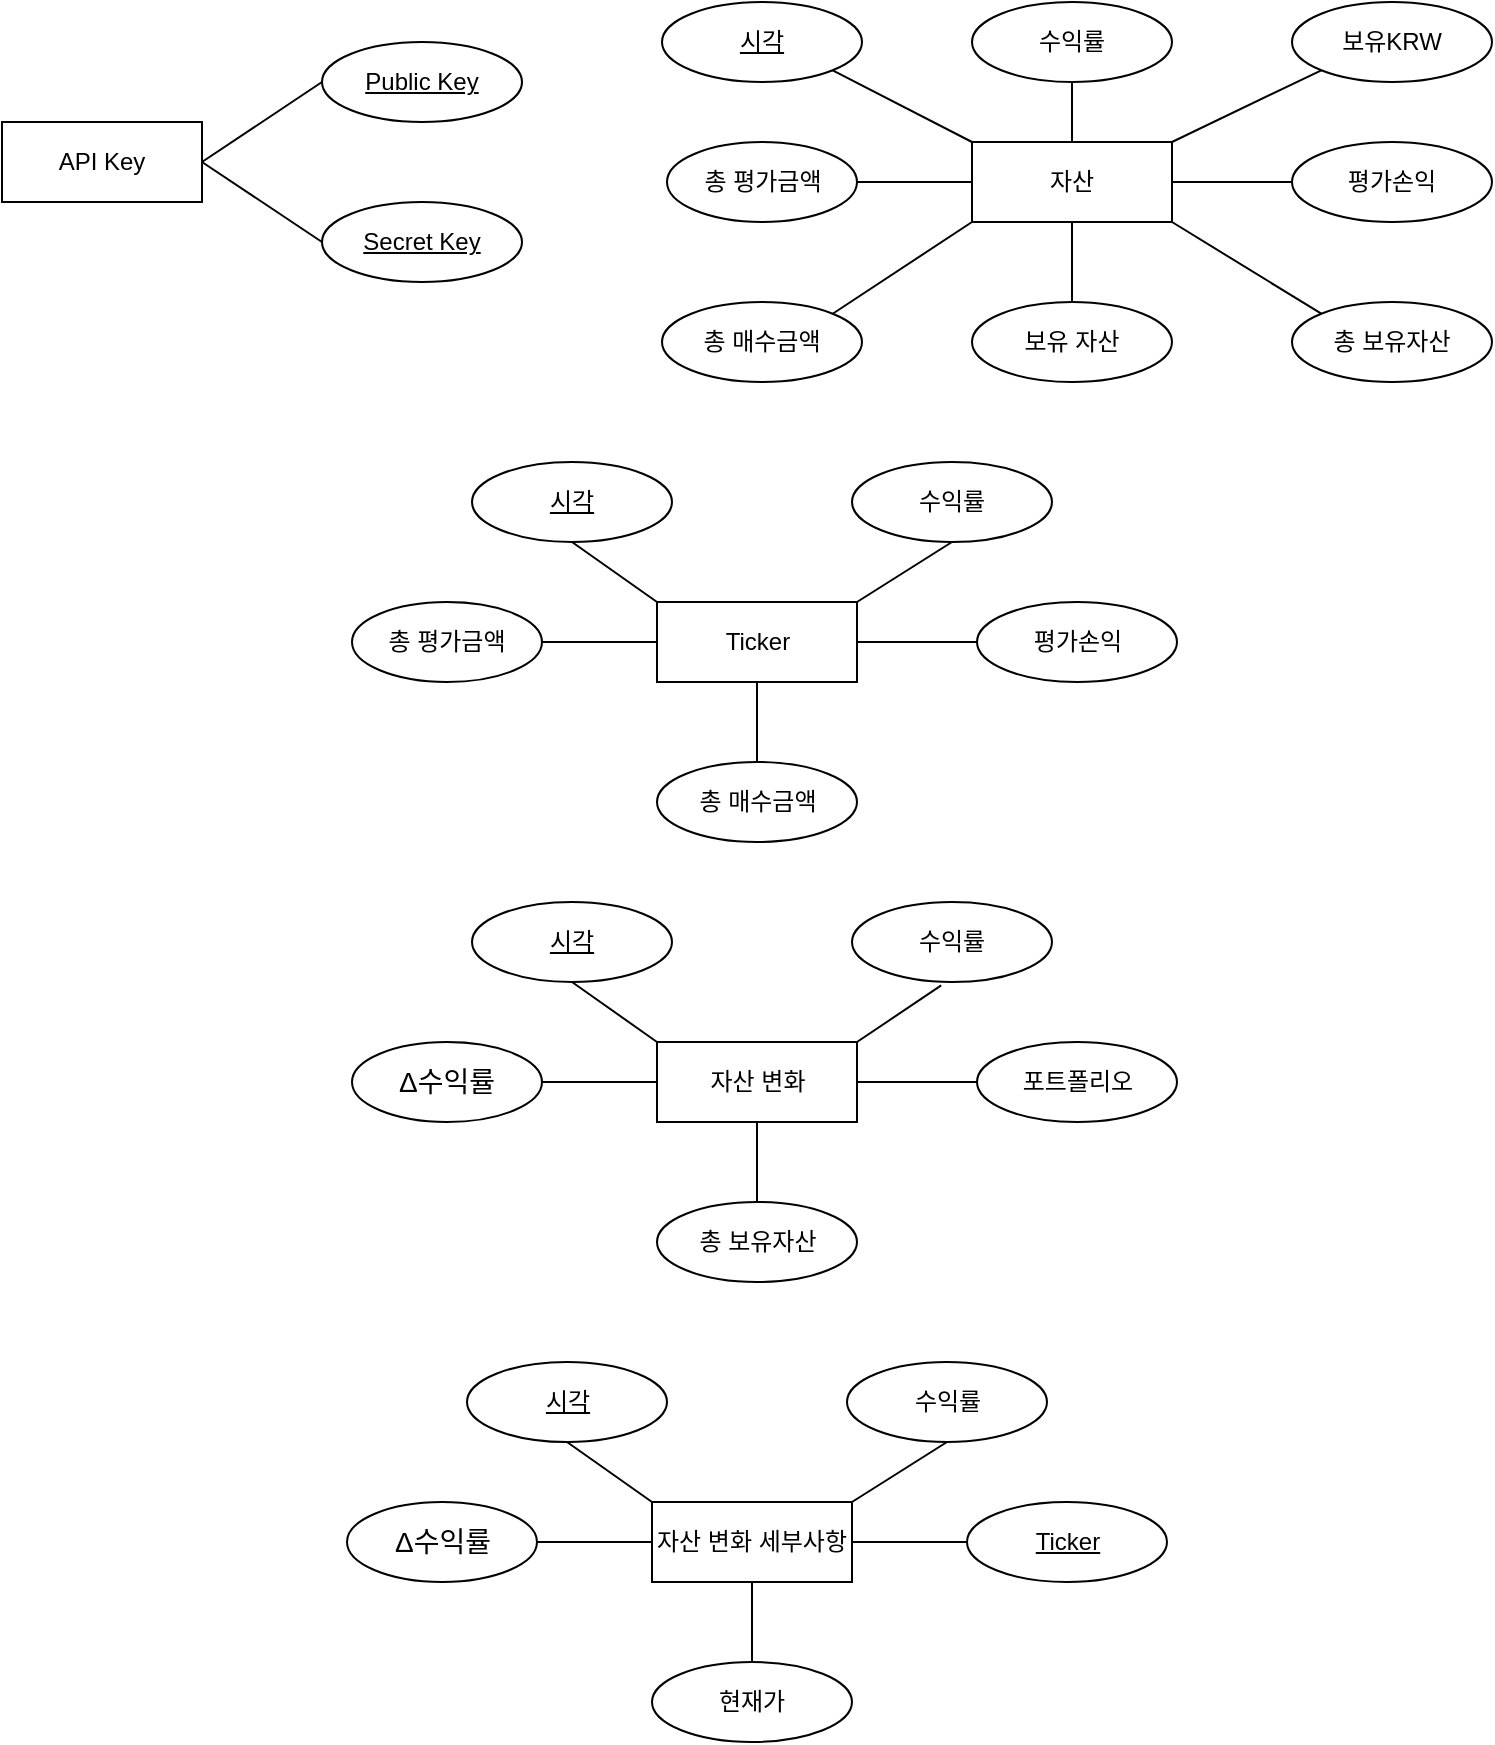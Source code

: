 <mxfile version="18.0.5" type="github">
  <diagram id="R2lEEEUBdFMjLlhIrx00" name="Page-1">
    <mxGraphModel dx="1273" dy="780" grid="1" gridSize="10" guides="1" tooltips="1" connect="1" arrows="1" fold="1" page="1" pageScale="1" pageWidth="850" pageHeight="1100" math="0" shadow="0" extFonts="Permanent Marker^https://fonts.googleapis.com/css?family=Permanent+Marker">
      <root>
        <mxCell id="0" />
        <mxCell id="1" parent="0" />
        <mxCell id="fZUxE8GodiSFgt1cu9SF-1" value="자산" style="whiteSpace=wrap;html=1;align=center;" parent="1" vertex="1">
          <mxGeometry x="525" y="170" width="100" height="40" as="geometry" />
        </mxCell>
        <mxCell id="fZUxE8GodiSFgt1cu9SF-2" value="보유KRW" style="ellipse;whiteSpace=wrap;html=1;align=center;" parent="1" vertex="1">
          <mxGeometry x="685" y="100" width="100" height="40" as="geometry" />
        </mxCell>
        <mxCell id="fZUxE8GodiSFgt1cu9SF-3" value="총 보유자산" style="ellipse;whiteSpace=wrap;html=1;align=center;" parent="1" vertex="1">
          <mxGeometry x="685" y="250" width="100" height="40" as="geometry" />
        </mxCell>
        <mxCell id="fZUxE8GodiSFgt1cu9SF-4" value="총 매수금액" style="ellipse;whiteSpace=wrap;html=1;align=center;" parent="1" vertex="1">
          <mxGeometry x="370" y="250" width="100" height="40" as="geometry" />
        </mxCell>
        <mxCell id="fZUxE8GodiSFgt1cu9SF-5" value="총 평가금액" style="ellipse;whiteSpace=wrap;html=1;align=center;" parent="1" vertex="1">
          <mxGeometry x="372.5" y="170" width="95" height="40" as="geometry" />
        </mxCell>
        <mxCell id="fZUxE8GodiSFgt1cu9SF-6" value="평가손익" style="ellipse;whiteSpace=wrap;html=1;align=center;" parent="1" vertex="1">
          <mxGeometry x="685" y="170" width="100" height="40" as="geometry" />
        </mxCell>
        <mxCell id="fZUxE8GodiSFgt1cu9SF-7" value="수익률" style="ellipse;whiteSpace=wrap;html=1;align=center;" parent="1" vertex="1">
          <mxGeometry x="525" y="100" width="100" height="40" as="geometry" />
        </mxCell>
        <mxCell id="fZUxE8GodiSFgt1cu9SF-8" value="보유 자산" style="ellipse;whiteSpace=wrap;html=1;align=center;" parent="1" vertex="1">
          <mxGeometry x="525" y="250" width="100" height="40" as="geometry" />
        </mxCell>
        <mxCell id="fZUxE8GodiSFgt1cu9SF-17" value="시각" style="ellipse;whiteSpace=wrap;html=1;align=center;fontStyle=4;" parent="1" vertex="1">
          <mxGeometry x="370" y="100" width="100" height="40" as="geometry" />
        </mxCell>
        <mxCell id="fZUxE8GodiSFgt1cu9SF-19" value="" style="endArrow=none;html=1;rounded=0;exitX=0;exitY=0;exitDx=0;exitDy=0;entryX=1;entryY=1;entryDx=0;entryDy=0;" parent="1" source="fZUxE8GodiSFgt1cu9SF-1" target="fZUxE8GodiSFgt1cu9SF-17" edge="1">
          <mxGeometry width="50" height="50" relative="1" as="geometry">
            <mxPoint x="475" y="390" as="sourcePoint" />
            <mxPoint x="515" y="140" as="targetPoint" />
          </mxGeometry>
        </mxCell>
        <mxCell id="fZUxE8GodiSFgt1cu9SF-25" value="" style="endArrow=none;html=1;rounded=0;exitX=0;exitY=0.5;exitDx=0;exitDy=0;entryX=1;entryY=0.5;entryDx=0;entryDy=0;" parent="1" source="fZUxE8GodiSFgt1cu9SF-1" target="fZUxE8GodiSFgt1cu9SF-5" edge="1">
          <mxGeometry width="50" height="50" relative="1" as="geometry">
            <mxPoint x="555" y="200" as="sourcePoint" />
            <mxPoint x="500" y="150" as="targetPoint" />
          </mxGeometry>
        </mxCell>
        <mxCell id="fZUxE8GodiSFgt1cu9SF-26" value="" style="endArrow=none;html=1;rounded=0;exitX=0;exitY=1;exitDx=0;exitDy=0;entryX=1;entryY=0;entryDx=0;entryDy=0;" parent="1" source="fZUxE8GodiSFgt1cu9SF-1" target="fZUxE8GodiSFgt1cu9SF-4" edge="1">
          <mxGeometry width="50" height="50" relative="1" as="geometry">
            <mxPoint x="565" y="210" as="sourcePoint" />
            <mxPoint x="510" y="160" as="targetPoint" />
          </mxGeometry>
        </mxCell>
        <mxCell id="fZUxE8GodiSFgt1cu9SF-27" value="" style="endArrow=none;html=1;rounded=0;exitX=0;exitY=1;exitDx=0;exitDy=0;entryX=1;entryY=0;entryDx=0;entryDy=0;" parent="1" source="fZUxE8GodiSFgt1cu9SF-2" target="fZUxE8GodiSFgt1cu9SF-1" edge="1">
          <mxGeometry width="50" height="50" relative="1" as="geometry">
            <mxPoint x="575" y="220" as="sourcePoint" />
            <mxPoint x="710" y="370" as="targetPoint" />
          </mxGeometry>
        </mxCell>
        <mxCell id="fZUxE8GodiSFgt1cu9SF-28" value="" style="endArrow=none;html=1;rounded=0;exitX=0;exitY=0;exitDx=0;exitDy=0;entryX=1;entryY=1;entryDx=0;entryDy=0;" parent="1" source="fZUxE8GodiSFgt1cu9SF-3" target="fZUxE8GodiSFgt1cu9SF-1" edge="1">
          <mxGeometry width="50" height="50" relative="1" as="geometry">
            <mxPoint x="585" y="230" as="sourcePoint" />
            <mxPoint x="530" y="180" as="targetPoint" />
          </mxGeometry>
        </mxCell>
        <mxCell id="fZUxE8GodiSFgt1cu9SF-29" value="" style="endArrow=none;html=1;rounded=0;exitX=0.5;exitY=0;exitDx=0;exitDy=0;entryX=0.5;entryY=1;entryDx=0;entryDy=0;" parent="1" source="fZUxE8GodiSFgt1cu9SF-1" target="fZUxE8GodiSFgt1cu9SF-7" edge="1">
          <mxGeometry width="50" height="50" relative="1" as="geometry">
            <mxPoint x="595" y="240" as="sourcePoint" />
            <mxPoint x="540" y="190" as="targetPoint" />
          </mxGeometry>
        </mxCell>
        <mxCell id="fZUxE8GodiSFgt1cu9SF-30" value="" style="endArrow=none;html=1;rounded=0;exitX=0.5;exitY=1;exitDx=0;exitDy=0;entryX=0.5;entryY=0;entryDx=0;entryDy=0;" parent="1" source="fZUxE8GodiSFgt1cu9SF-1" target="fZUxE8GodiSFgt1cu9SF-8" edge="1">
          <mxGeometry width="50" height="50" relative="1" as="geometry">
            <mxPoint x="605" y="250" as="sourcePoint" />
            <mxPoint x="550" y="200" as="targetPoint" />
          </mxGeometry>
        </mxCell>
        <mxCell id="fZUxE8GodiSFgt1cu9SF-31" value="" style="endArrow=none;html=1;rounded=0;exitX=1;exitY=0.5;exitDx=0;exitDy=0;entryX=0;entryY=0.5;entryDx=0;entryDy=0;" parent="1" source="fZUxE8GodiSFgt1cu9SF-1" target="fZUxE8GodiSFgt1cu9SF-6" edge="1">
          <mxGeometry width="50" height="50" relative="1" as="geometry">
            <mxPoint x="615" y="260" as="sourcePoint" />
            <mxPoint x="560" y="210" as="targetPoint" />
          </mxGeometry>
        </mxCell>
        <mxCell id="fZUxE8GodiSFgt1cu9SF-35" value="Ticker" style="whiteSpace=wrap;html=1;align=center;" parent="1" vertex="1">
          <mxGeometry x="367.5" y="400" width="100" height="40" as="geometry" />
        </mxCell>
        <mxCell id="fZUxE8GodiSFgt1cu9SF-38" value="총 매수금액" style="ellipse;whiteSpace=wrap;html=1;align=center;" parent="1" vertex="1">
          <mxGeometry x="367.5" y="480" width="100" height="40" as="geometry" />
        </mxCell>
        <mxCell id="fZUxE8GodiSFgt1cu9SF-39" value="총 평가금액" style="ellipse;whiteSpace=wrap;html=1;align=center;" parent="1" vertex="1">
          <mxGeometry x="215" y="400" width="95" height="40" as="geometry" />
        </mxCell>
        <mxCell id="fZUxE8GodiSFgt1cu9SF-40" value="평가손익" style="ellipse;whiteSpace=wrap;html=1;align=center;" parent="1" vertex="1">
          <mxGeometry x="527.5" y="400" width="100" height="40" as="geometry" />
        </mxCell>
        <mxCell id="fZUxE8GodiSFgt1cu9SF-41" value="수익률" style="ellipse;whiteSpace=wrap;html=1;align=center;" parent="1" vertex="1">
          <mxGeometry x="465" y="330" width="100" height="40" as="geometry" />
        </mxCell>
        <mxCell id="fZUxE8GodiSFgt1cu9SF-43" value="시각" style="ellipse;whiteSpace=wrap;html=1;align=center;fontStyle=4;" parent="1" vertex="1">
          <mxGeometry x="275" y="330" width="100" height="40" as="geometry" />
        </mxCell>
        <mxCell id="fZUxE8GodiSFgt1cu9SF-44" value="" style="endArrow=none;html=1;rounded=0;exitX=0;exitY=0;exitDx=0;exitDy=0;entryX=0.5;entryY=1;entryDx=0;entryDy=0;" parent="1" source="fZUxE8GodiSFgt1cu9SF-35" target="fZUxE8GodiSFgt1cu9SF-43" edge="1">
          <mxGeometry width="50" height="50" relative="1" as="geometry">
            <mxPoint x="317.5" y="620" as="sourcePoint" />
            <mxPoint x="357.5" y="370" as="targetPoint" />
          </mxGeometry>
        </mxCell>
        <mxCell id="fZUxE8GodiSFgt1cu9SF-45" value="" style="endArrow=none;html=1;rounded=0;exitX=0;exitY=0.5;exitDx=0;exitDy=0;entryX=1;entryY=0.5;entryDx=0;entryDy=0;" parent="1" source="fZUxE8GodiSFgt1cu9SF-35" target="fZUxE8GodiSFgt1cu9SF-39" edge="1">
          <mxGeometry width="50" height="50" relative="1" as="geometry">
            <mxPoint x="397.5" y="430" as="sourcePoint" />
            <mxPoint x="342.5" y="380" as="targetPoint" />
          </mxGeometry>
        </mxCell>
        <mxCell id="fZUxE8GodiSFgt1cu9SF-46" value="" style="endArrow=none;html=1;rounded=0;exitX=0.5;exitY=1;exitDx=0;exitDy=0;entryX=0.5;entryY=0;entryDx=0;entryDy=0;" parent="1" source="fZUxE8GodiSFgt1cu9SF-35" target="fZUxE8GodiSFgt1cu9SF-38" edge="1">
          <mxGeometry width="50" height="50" relative="1" as="geometry">
            <mxPoint x="407.5" y="440" as="sourcePoint" />
            <mxPoint x="352.5" y="390" as="targetPoint" />
          </mxGeometry>
        </mxCell>
        <mxCell id="fZUxE8GodiSFgt1cu9SF-49" value="" style="endArrow=none;html=1;rounded=0;exitX=1;exitY=0;exitDx=0;exitDy=0;entryX=0.5;entryY=1;entryDx=0;entryDy=0;" parent="1" source="fZUxE8GodiSFgt1cu9SF-35" target="fZUxE8GodiSFgt1cu9SF-41" edge="1">
          <mxGeometry width="50" height="50" relative="1" as="geometry">
            <mxPoint x="437.5" y="470" as="sourcePoint" />
            <mxPoint x="382.5" y="420" as="targetPoint" />
          </mxGeometry>
        </mxCell>
        <mxCell id="fZUxE8GodiSFgt1cu9SF-51" value="" style="endArrow=none;html=1;rounded=0;exitX=1;exitY=0.5;exitDx=0;exitDy=0;entryX=0;entryY=0.5;entryDx=0;entryDy=0;" parent="1" source="fZUxE8GodiSFgt1cu9SF-35" target="fZUxE8GodiSFgt1cu9SF-40" edge="1">
          <mxGeometry width="50" height="50" relative="1" as="geometry">
            <mxPoint x="457.5" y="490" as="sourcePoint" />
            <mxPoint x="402.5" y="440" as="targetPoint" />
          </mxGeometry>
        </mxCell>
        <mxCell id="ejNUEAdqmyNfgnqUW0LH-1" value="API Key" style="whiteSpace=wrap;html=1;align=center;" vertex="1" parent="1">
          <mxGeometry x="40" y="160" width="100" height="40" as="geometry" />
        </mxCell>
        <mxCell id="ejNUEAdqmyNfgnqUW0LH-2" value="Public Key" style="ellipse;whiteSpace=wrap;html=1;align=center;fontStyle=4;" vertex="1" parent="1">
          <mxGeometry x="200" y="120" width="100" height="40" as="geometry" />
        </mxCell>
        <mxCell id="ejNUEAdqmyNfgnqUW0LH-3" value="Secret Key" style="ellipse;whiteSpace=wrap;html=1;align=center;fontStyle=4;" vertex="1" parent="1">
          <mxGeometry x="200" y="200" width="100" height="40" as="geometry" />
        </mxCell>
        <mxCell id="ejNUEAdqmyNfgnqUW0LH-4" value="" style="endArrow=none;html=1;rounded=0;exitX=1;exitY=0.5;exitDx=0;exitDy=0;entryX=0;entryY=0.5;entryDx=0;entryDy=0;" edge="1" parent="1" source="ejNUEAdqmyNfgnqUW0LH-1" target="ejNUEAdqmyNfgnqUW0LH-2">
          <mxGeometry relative="1" as="geometry">
            <mxPoint x="260" y="300" as="sourcePoint" />
            <mxPoint x="420" y="300" as="targetPoint" />
          </mxGeometry>
        </mxCell>
        <mxCell id="ejNUEAdqmyNfgnqUW0LH-5" value="" style="endArrow=none;html=1;rounded=0;exitX=1;exitY=0.5;exitDx=0;exitDy=0;entryX=0;entryY=0.5;entryDx=0;entryDy=0;" edge="1" parent="1" source="ejNUEAdqmyNfgnqUW0LH-1" target="ejNUEAdqmyNfgnqUW0LH-3">
          <mxGeometry relative="1" as="geometry">
            <mxPoint x="150" y="190" as="sourcePoint" />
            <mxPoint x="210" y="150" as="targetPoint" />
          </mxGeometry>
        </mxCell>
        <mxCell id="ejNUEAdqmyNfgnqUW0LH-6" value="자산 변화" style="whiteSpace=wrap;html=1;align=center;" vertex="1" parent="1">
          <mxGeometry x="367.5" y="620" width="100" height="40" as="geometry" />
        </mxCell>
        <mxCell id="ejNUEAdqmyNfgnqUW0LH-7" value="총 보유자산" style="ellipse;whiteSpace=wrap;html=1;align=center;" vertex="1" parent="1">
          <mxGeometry x="367.5" y="700" width="100" height="40" as="geometry" />
        </mxCell>
        <mxCell id="ejNUEAdqmyNfgnqUW0LH-8" value="&lt;span style=&quot;font-family: &amp;quot;Apple SD Gothic Neo&amp;quot;, arial, sans-serif; font-size: 14px; text-align: left;&quot;&gt;Δ수익률&lt;/span&gt;" style="ellipse;whiteSpace=wrap;html=1;align=center;fontColor=default;labelBackgroundColor=default;" vertex="1" parent="1">
          <mxGeometry x="215" y="620" width="95" height="40" as="geometry" />
        </mxCell>
        <mxCell id="ejNUEAdqmyNfgnqUW0LH-9" value="포트폴리오" style="ellipse;whiteSpace=wrap;html=1;align=center;" vertex="1" parent="1">
          <mxGeometry x="527.5" y="620" width="100" height="40" as="geometry" />
        </mxCell>
        <mxCell id="ejNUEAdqmyNfgnqUW0LH-10" value="수익률" style="ellipse;whiteSpace=wrap;html=1;align=center;" vertex="1" parent="1">
          <mxGeometry x="465" y="550" width="100" height="40" as="geometry" />
        </mxCell>
        <mxCell id="ejNUEAdqmyNfgnqUW0LH-11" value="시각" style="ellipse;whiteSpace=wrap;html=1;align=center;fontStyle=4;" vertex="1" parent="1">
          <mxGeometry x="275" y="550" width="100" height="40" as="geometry" />
        </mxCell>
        <mxCell id="ejNUEAdqmyNfgnqUW0LH-12" value="" style="endArrow=none;html=1;rounded=0;exitX=0;exitY=0;exitDx=0;exitDy=0;entryX=0.5;entryY=1;entryDx=0;entryDy=0;" edge="1" parent="1" source="ejNUEAdqmyNfgnqUW0LH-6" target="ejNUEAdqmyNfgnqUW0LH-11">
          <mxGeometry width="50" height="50" relative="1" as="geometry">
            <mxPoint x="317.5" y="840" as="sourcePoint" />
            <mxPoint x="357.5" y="590" as="targetPoint" />
          </mxGeometry>
        </mxCell>
        <mxCell id="ejNUEAdqmyNfgnqUW0LH-13" value="" style="endArrow=none;html=1;rounded=0;exitX=0;exitY=0.5;exitDx=0;exitDy=0;entryX=1;entryY=0.5;entryDx=0;entryDy=0;" edge="1" parent="1" source="ejNUEAdqmyNfgnqUW0LH-6" target="ejNUEAdqmyNfgnqUW0LH-8">
          <mxGeometry width="50" height="50" relative="1" as="geometry">
            <mxPoint x="397.5" y="650" as="sourcePoint" />
            <mxPoint x="342.5" y="600" as="targetPoint" />
          </mxGeometry>
        </mxCell>
        <mxCell id="ejNUEAdqmyNfgnqUW0LH-14" value="" style="endArrow=none;html=1;rounded=0;exitX=0.5;exitY=1;exitDx=0;exitDy=0;entryX=0.5;entryY=0;entryDx=0;entryDy=0;" edge="1" parent="1" source="ejNUEAdqmyNfgnqUW0LH-6" target="ejNUEAdqmyNfgnqUW0LH-7">
          <mxGeometry width="50" height="50" relative="1" as="geometry">
            <mxPoint x="407.5" y="660" as="sourcePoint" />
            <mxPoint x="352.5" y="610" as="targetPoint" />
          </mxGeometry>
        </mxCell>
        <mxCell id="ejNUEAdqmyNfgnqUW0LH-15" value="" style="endArrow=none;html=1;rounded=0;exitX=1;exitY=0;exitDx=0;exitDy=0;entryX=0.446;entryY=1.043;entryDx=0;entryDy=0;entryPerimeter=0;" edge="1" parent="1" source="ejNUEAdqmyNfgnqUW0LH-6" target="ejNUEAdqmyNfgnqUW0LH-10">
          <mxGeometry width="50" height="50" relative="1" as="geometry">
            <mxPoint x="437.5" y="690" as="sourcePoint" />
            <mxPoint x="382.5" y="640" as="targetPoint" />
          </mxGeometry>
        </mxCell>
        <mxCell id="ejNUEAdqmyNfgnqUW0LH-16" value="" style="endArrow=none;html=1;rounded=0;exitX=1;exitY=0.5;exitDx=0;exitDy=0;" edge="1" parent="1" source="ejNUEAdqmyNfgnqUW0LH-6" target="ejNUEAdqmyNfgnqUW0LH-9">
          <mxGeometry width="50" height="50" relative="1" as="geometry">
            <mxPoint x="457.5" y="710" as="sourcePoint" />
            <mxPoint x="522" y="640" as="targetPoint" />
          </mxGeometry>
        </mxCell>
        <mxCell id="ejNUEAdqmyNfgnqUW0LH-18" value="자산 변화 세부사항" style="whiteSpace=wrap;html=1;align=center;" vertex="1" parent="1">
          <mxGeometry x="365" y="850" width="100" height="40" as="geometry" />
        </mxCell>
        <mxCell id="ejNUEAdqmyNfgnqUW0LH-19" value="현재가" style="ellipse;whiteSpace=wrap;html=1;align=center;" vertex="1" parent="1">
          <mxGeometry x="365" y="930" width="100" height="40" as="geometry" />
        </mxCell>
        <mxCell id="ejNUEAdqmyNfgnqUW0LH-20" value="&lt;span style=&quot;font-family: &amp;quot;Apple SD Gothic Neo&amp;quot;, arial, sans-serif; font-size: 14px; text-align: left;&quot;&gt;Δ수익률&lt;/span&gt;" style="ellipse;whiteSpace=wrap;html=1;align=center;fontColor=default;labelBackgroundColor=default;" vertex="1" parent="1">
          <mxGeometry x="212.5" y="850" width="95" height="40" as="geometry" />
        </mxCell>
        <mxCell id="ejNUEAdqmyNfgnqUW0LH-22" value="수익률" style="ellipse;whiteSpace=wrap;html=1;align=center;" vertex="1" parent="1">
          <mxGeometry x="462.5" y="780" width="100" height="40" as="geometry" />
        </mxCell>
        <mxCell id="ejNUEAdqmyNfgnqUW0LH-23" value="시각" style="ellipse;whiteSpace=wrap;html=1;align=center;fontStyle=4;" vertex="1" parent="1">
          <mxGeometry x="272.5" y="780" width="100" height="40" as="geometry" />
        </mxCell>
        <mxCell id="ejNUEAdqmyNfgnqUW0LH-24" value="" style="endArrow=none;html=1;rounded=0;exitX=0;exitY=0;exitDx=0;exitDy=0;entryX=0.5;entryY=1;entryDx=0;entryDy=0;" edge="1" parent="1" source="ejNUEAdqmyNfgnqUW0LH-18" target="ejNUEAdqmyNfgnqUW0LH-23">
          <mxGeometry width="50" height="50" relative="1" as="geometry">
            <mxPoint x="315" y="1070" as="sourcePoint" />
            <mxPoint x="355" y="820" as="targetPoint" />
          </mxGeometry>
        </mxCell>
        <mxCell id="ejNUEAdqmyNfgnqUW0LH-25" value="" style="endArrow=none;html=1;rounded=0;exitX=0;exitY=0.5;exitDx=0;exitDy=0;entryX=1;entryY=0.5;entryDx=0;entryDy=0;" edge="1" parent="1" source="ejNUEAdqmyNfgnqUW0LH-18" target="ejNUEAdqmyNfgnqUW0LH-20">
          <mxGeometry width="50" height="50" relative="1" as="geometry">
            <mxPoint x="395" y="880" as="sourcePoint" />
            <mxPoint x="340" y="830" as="targetPoint" />
          </mxGeometry>
        </mxCell>
        <mxCell id="ejNUEAdqmyNfgnqUW0LH-26" value="" style="endArrow=none;html=1;rounded=0;exitX=0.5;exitY=1;exitDx=0;exitDy=0;entryX=0.5;entryY=0;entryDx=0;entryDy=0;" edge="1" parent="1" source="ejNUEAdqmyNfgnqUW0LH-18" target="ejNUEAdqmyNfgnqUW0LH-19">
          <mxGeometry width="50" height="50" relative="1" as="geometry">
            <mxPoint x="405" y="890" as="sourcePoint" />
            <mxPoint x="350" y="840" as="targetPoint" />
          </mxGeometry>
        </mxCell>
        <mxCell id="ejNUEAdqmyNfgnqUW0LH-27" value="" style="endArrow=none;html=1;rounded=0;exitX=1;exitY=0;exitDx=0;exitDy=0;entryX=0.5;entryY=1;entryDx=0;entryDy=0;" edge="1" parent="1" source="ejNUEAdqmyNfgnqUW0LH-18" target="ejNUEAdqmyNfgnqUW0LH-22">
          <mxGeometry width="50" height="50" relative="1" as="geometry">
            <mxPoint x="435" y="920" as="sourcePoint" />
            <mxPoint x="380" y="870" as="targetPoint" />
          </mxGeometry>
        </mxCell>
        <mxCell id="ejNUEAdqmyNfgnqUW0LH-28" value="" style="endArrow=none;html=1;rounded=0;exitX=1;exitY=0.5;exitDx=0;exitDy=0;entryX=0;entryY=0.5;entryDx=0;entryDy=0;" edge="1" parent="1" source="ejNUEAdqmyNfgnqUW0LH-18">
          <mxGeometry width="50" height="50" relative="1" as="geometry">
            <mxPoint x="455" y="940" as="sourcePoint" />
            <mxPoint x="525" y="870" as="targetPoint" />
          </mxGeometry>
        </mxCell>
        <mxCell id="ejNUEAdqmyNfgnqUW0LH-29" value="Ticker" style="ellipse;whiteSpace=wrap;html=1;align=center;fontStyle=4;" vertex="1" parent="1">
          <mxGeometry x="522.5" y="850" width="100" height="40" as="geometry" />
        </mxCell>
      </root>
    </mxGraphModel>
  </diagram>
</mxfile>
